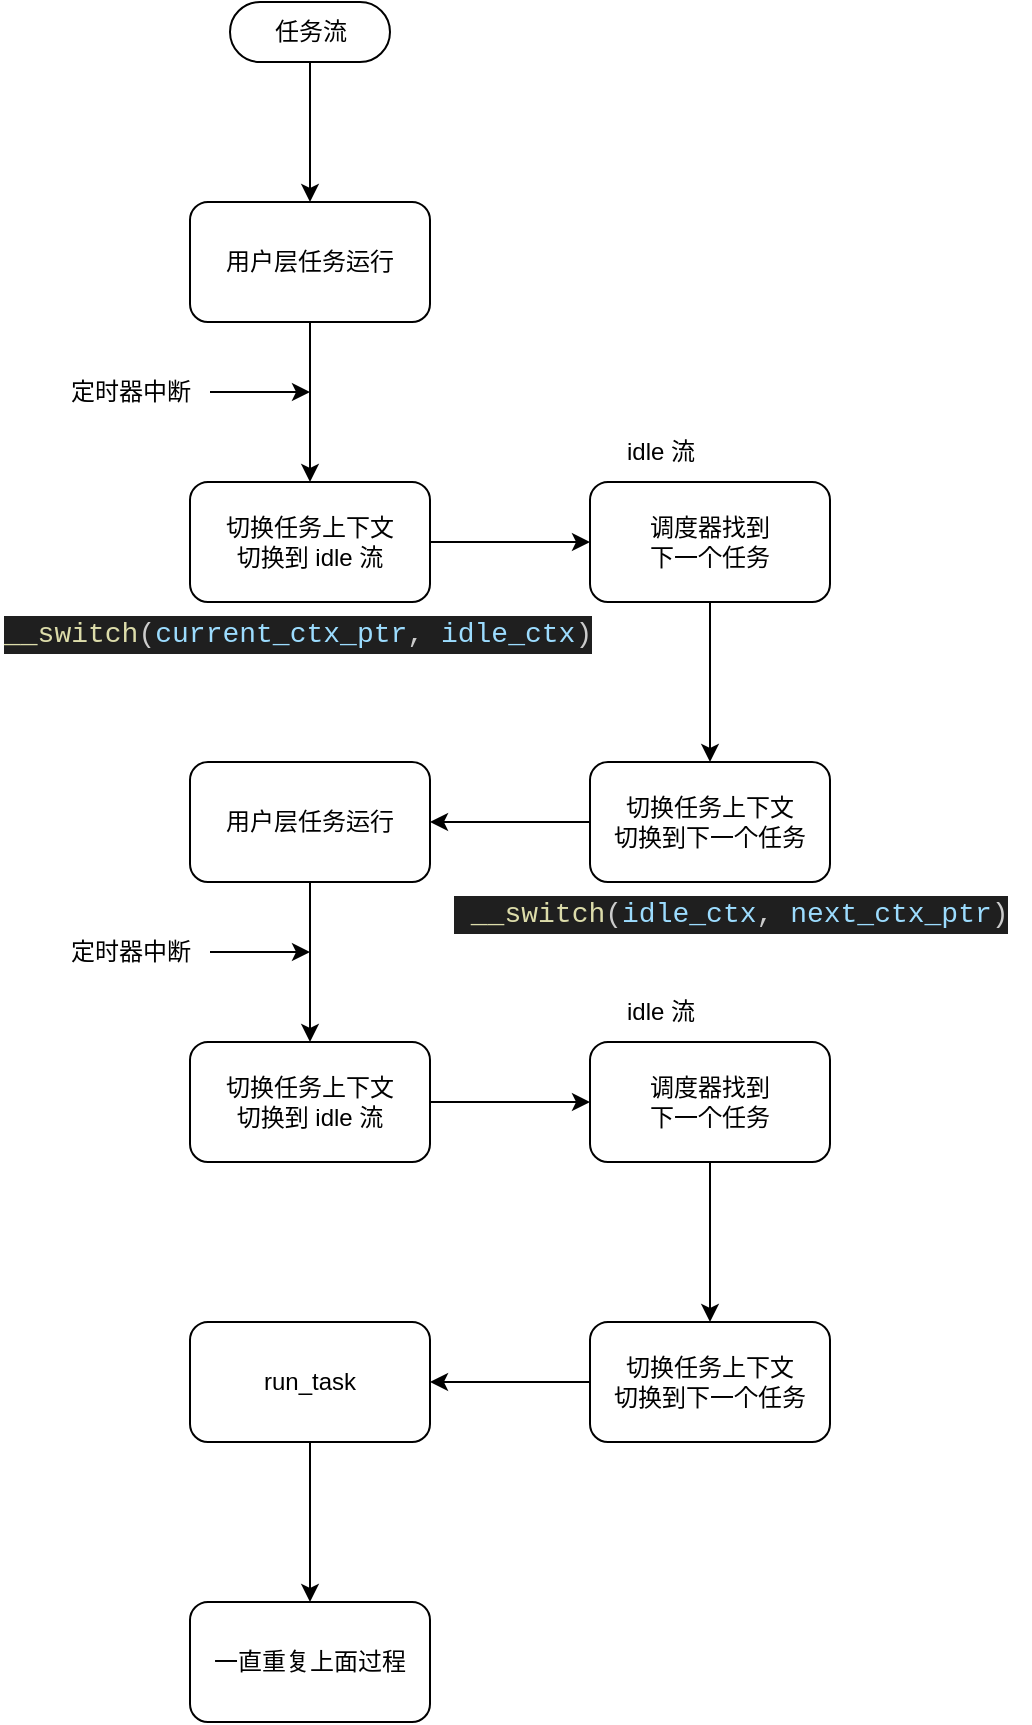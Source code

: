 <mxfile>
    <diagram id="etOpSMWFl5M_kmi4hWZi" name="Page-1">
        <mxGraphModel dx="1770" dy="739" grid="1" gridSize="10" guides="1" tooltips="1" connect="1" arrows="1" fold="1" page="1" pageScale="1" pageWidth="850" pageHeight="1100" math="0" shadow="0">
            <root>
                <mxCell id="0"/>
                <mxCell id="1" parent="0"/>
                <mxCell id="29" value="" style="edgeStyle=none;html=1;" parent="1" source="27" target="28" edge="1">
                    <mxGeometry relative="1" as="geometry"/>
                </mxCell>
                <mxCell id="27" value="任务流" style="html=1;dashed=0;whitespace=wrap;shape=mxgraph.dfd.start" parent="1" vertex="1">
                    <mxGeometry x="240" y="80" width="80" height="30" as="geometry"/>
                </mxCell>
                <mxCell id="33" value="" style="edgeStyle=none;html=1;" parent="1" source="28" target="32" edge="1">
                    <mxGeometry relative="1" as="geometry"/>
                </mxCell>
                <mxCell id="28" value="用户层任务运行" style="rounded=1;whiteSpace=wrap;html=1;dashed=0;" parent="1" vertex="1">
                    <mxGeometry x="220" y="180" width="120" height="60" as="geometry"/>
                </mxCell>
                <mxCell id="31" style="edgeStyle=none;html=1;" parent="1" source="30" edge="1">
                    <mxGeometry relative="1" as="geometry">
                        <mxPoint x="280" y="275" as="targetPoint"/>
                    </mxGeometry>
                </mxCell>
                <mxCell id="30" value="定时器中断" style="text;html=1;align=center;verticalAlign=middle;resizable=0;points=[];autosize=1;strokeColor=none;fillColor=none;" parent="1" vertex="1">
                    <mxGeometry x="150" y="260" width="80" height="30" as="geometry"/>
                </mxCell>
                <mxCell id="35" value="" style="edgeStyle=none;html=1;" parent="1" source="32" target="34" edge="1">
                    <mxGeometry relative="1" as="geometry"/>
                </mxCell>
                <mxCell id="32" value="切换任务上下文&lt;br&gt;切换到 idle 流" style="rounded=1;whiteSpace=wrap;html=1;dashed=0;" parent="1" vertex="1">
                    <mxGeometry x="220" y="320" width="120" height="60" as="geometry"/>
                </mxCell>
                <mxCell id="38" value="" style="edgeStyle=none;html=1;" parent="1" source="34" target="37" edge="1">
                    <mxGeometry relative="1" as="geometry"/>
                </mxCell>
                <mxCell id="34" value="调度器找到&lt;br&gt;下一个任务" style="rounded=1;whiteSpace=wrap;html=1;dashed=0;" parent="1" vertex="1">
                    <mxGeometry x="420" y="320" width="120" height="60" as="geometry"/>
                </mxCell>
                <mxCell id="36" value="idle 流" style="text;html=1;align=center;verticalAlign=middle;resizable=0;points=[];autosize=1;strokeColor=none;fillColor=none;" parent="1" vertex="1">
                    <mxGeometry x="425" y="290" width="60" height="30" as="geometry"/>
                </mxCell>
                <mxCell id="42" value="" style="edgeStyle=none;html=1;" parent="1" source="37" target="41" edge="1">
                    <mxGeometry relative="1" as="geometry"/>
                </mxCell>
                <mxCell id="37" value="切换任务上下文&lt;br&gt;切换到下一个任务" style="rounded=1;whiteSpace=wrap;html=1;dashed=0;" parent="1" vertex="1">
                    <mxGeometry x="420" y="460" width="120" height="60" as="geometry"/>
                </mxCell>
                <mxCell id="39" value="&lt;div style=&quot;color: rgb(204, 204, 204); background-color: rgb(31, 31, 31); font-family: Consolas, &amp;quot;Courier New&amp;quot;, monospace; font-weight: normal; font-size: 14px; line-height: 19px;&quot;&gt;&lt;div&gt;&lt;span style=&quot;color: #cccccc;&quot;&gt;&amp;nbsp;&lt;/span&gt;&lt;span style=&quot;color: #dcdcaa;&quot;&gt;__switch&lt;/span&gt;&lt;span style=&quot;color: #cccccc;&quot;&gt;(&lt;/span&gt;&lt;span style=&quot;color: #9cdcfe;&quot;&gt;idle_ctx&lt;/span&gt;&lt;span style=&quot;color: #cccccc;&quot;&gt;, &lt;/span&gt;&lt;span style=&quot;color: #9cdcfe;&quot;&gt;next_ctx_ptr&lt;/span&gt;&lt;span style=&quot;color: #cccccc;&quot;&gt;)&lt;/span&gt;&lt;/div&gt;&lt;/div&gt;" style="text;whiteSpace=wrap;html=1;" parent="1" vertex="1">
                    <mxGeometry x="350" y="520" width="290" height="40" as="geometry"/>
                </mxCell>
                <mxCell id="40" value="&lt;div style=&quot;color: rgb(204, 204, 204); background-color: rgb(31, 31, 31); font-family: Consolas, &amp;quot;Courier New&amp;quot;, monospace; font-weight: normal; font-size: 14px; line-height: 19px;&quot;&gt;&lt;div&gt;&lt;span style=&quot;color: #dcdcaa;&quot;&gt;__switch&lt;/span&gt;&lt;span style=&quot;color: #cccccc;&quot;&gt;(&lt;/span&gt;&lt;span style=&quot;color: #9cdcfe;&quot;&gt;current_ctx_ptr&lt;/span&gt;&lt;span style=&quot;color: #cccccc;&quot;&gt;, &lt;/span&gt;&lt;span style=&quot;color: #9cdcfe;&quot;&gt;idle_ctx&lt;/span&gt;&lt;span style=&quot;color: #cccccc;&quot;&gt;)&lt;/span&gt;&lt;/div&gt;&lt;/div&gt;" style="text;whiteSpace=wrap;html=1;" parent="1" vertex="1">
                    <mxGeometry x="125" y="380" width="300" height="40" as="geometry"/>
                </mxCell>
                <mxCell id="41" value="用户层任务运行" style="rounded=1;whiteSpace=wrap;html=1;dashed=0;" parent="1" vertex="1">
                    <mxGeometry x="220" y="460" width="120" height="60" as="geometry"/>
                </mxCell>
                <mxCell id="43" style="edgeStyle=none;html=1;" parent="1" source="44" edge="1">
                    <mxGeometry relative="1" as="geometry">
                        <mxPoint x="280" y="555" as="targetPoint"/>
                    </mxGeometry>
                </mxCell>
                <mxCell id="44" value="定时器中断" style="text;html=1;align=center;verticalAlign=middle;resizable=0;points=[];autosize=1;strokeColor=none;fillColor=none;" parent="1" vertex="1">
                    <mxGeometry x="150" y="540" width="80" height="30" as="geometry"/>
                </mxCell>
                <mxCell id="45" value="" style="edgeStyle=none;html=1;" parent="1" source="46" target="48" edge="1">
                    <mxGeometry relative="1" as="geometry"/>
                </mxCell>
                <mxCell id="46" value="切换任务上下文&lt;br&gt;切换到 idle 流" style="rounded=1;whiteSpace=wrap;html=1;dashed=0;" parent="1" vertex="1">
                    <mxGeometry x="220" y="600" width="120" height="60" as="geometry"/>
                </mxCell>
                <mxCell id="47" value="" style="edgeStyle=none;html=1;" parent="1" source="48" target="51" edge="1">
                    <mxGeometry relative="1" as="geometry"/>
                </mxCell>
                <mxCell id="48" value="调度器找到&lt;br&gt;下一个任务" style="rounded=1;whiteSpace=wrap;html=1;dashed=0;" parent="1" vertex="1">
                    <mxGeometry x="420" y="600" width="120" height="60" as="geometry"/>
                </mxCell>
                <mxCell id="49" value="idle 流" style="text;html=1;align=center;verticalAlign=middle;resizable=0;points=[];autosize=1;strokeColor=none;fillColor=none;" parent="1" vertex="1">
                    <mxGeometry x="425" y="570" width="60" height="30" as="geometry"/>
                </mxCell>
                <mxCell id="50" value="" style="edgeStyle=none;html=1;" parent="1" source="51" target="52" edge="1">
                    <mxGeometry relative="1" as="geometry"/>
                </mxCell>
                <mxCell id="51" value="切换任务上下文&lt;br&gt;切换到下一个任务" style="rounded=1;whiteSpace=wrap;html=1;dashed=0;" parent="1" vertex="1">
                    <mxGeometry x="420" y="740" width="120" height="60" as="geometry"/>
                </mxCell>
                <mxCell id="56" value="" style="edgeStyle=none;html=1;" parent="1" source="52" target="55" edge="1">
                    <mxGeometry relative="1" as="geometry"/>
                </mxCell>
                <mxCell id="52" value="run_task" style="rounded=1;whiteSpace=wrap;html=1;dashed=0;" parent="1" vertex="1">
                    <mxGeometry x="220" y="740" width="120" height="60" as="geometry"/>
                </mxCell>
                <mxCell id="54" value="" style="edgeStyle=none;html=1;" parent="1" edge="1">
                    <mxGeometry relative="1" as="geometry">
                        <mxPoint x="280" y="520" as="sourcePoint"/>
                        <mxPoint x="280" y="600" as="targetPoint"/>
                    </mxGeometry>
                </mxCell>
                <mxCell id="55" value="一直重复上面过程" style="rounded=1;whiteSpace=wrap;html=1;dashed=0;" parent="1" vertex="1">
                    <mxGeometry x="220" y="880" width="120" height="60" as="geometry"/>
                </mxCell>
            </root>
        </mxGraphModel>
    </diagram>
    <diagram id="yhtAG_KMgS4wdQqBAH3Q" name="Page-2">
        <mxGraphModel dx="3218" dy="1344" grid="1" gridSize="10" guides="1" tooltips="1" connect="1" arrows="1" fold="1" page="1" pageScale="1" pageWidth="850" pageHeight="1100" math="0" shadow="0">
            <root>
                <mxCell id="0"/>
                <mxCell id="1" parent="0"/>
                <mxCell id="GeXPAo1F7fogCuQsrNfx-4" value="" style="edgeStyle=none;html=1;" edge="1" parent="1" source="GeXPAo1F7fogCuQsrNfx-1" target="GeXPAo1F7fogCuQsrNfx-3">
                    <mxGeometry relative="1" as="geometry"/>
                </mxCell>
                <mxCell id="GeXPAo1F7fogCuQsrNfx-1" value="任务1" style="rounded=1;whiteSpace=wrap;html=1;" vertex="1" parent="1">
                    <mxGeometry x="200" y="120" width="120" height="60" as="geometry"/>
                </mxCell>
                <mxCell id="GeXPAo1F7fogCuQsrNfx-2" value="任务1控制流" style="text;html=1;align=center;verticalAlign=middle;resizable=0;points=[];autosize=1;strokeColor=none;fillColor=none;" vertex="1" parent="1">
                    <mxGeometry x="215" y="90" width="90" height="30" as="geometry"/>
                </mxCell>
                <mxCell id="GeXPAo1F7fogCuQsrNfx-7" value="" style="edgeStyle=none;html=1;" edge="1" parent="1" source="GeXPAo1F7fogCuQsrNfx-3" target="GeXPAo1F7fogCuQsrNfx-6">
                    <mxGeometry relative="1" as="geometry"/>
                </mxCell>
                <mxCell id="GeXPAo1F7fogCuQsrNfx-3" value="保存上下文" style="rounded=1;whiteSpace=wrap;html=1;" vertex="1" parent="1">
                    <mxGeometry x="200" y="260" width="120" height="60" as="geometry"/>
                </mxCell>
                <mxCell id="GeXPAo1F7fogCuQsrNfx-5" value="定时器中段触发&lt;br&gt;进入内核" style="text;html=1;align=center;verticalAlign=middle;resizable=0;points=[];autosize=1;strokeColor=none;fillColor=none;" vertex="1" parent="1">
                    <mxGeometry x="155" y="205" width="110" height="40" as="geometry"/>
                </mxCell>
                <mxCell id="GeXPAo1F7fogCuQsrNfx-9" value="" style="edgeStyle=none;html=1;" edge="1" parent="1" source="GeXPAo1F7fogCuQsrNfx-6" target="GeXPAo1F7fogCuQsrNfx-8">
                    <mxGeometry relative="1" as="geometry"/>
                </mxCell>
                <mxCell id="GeXPAo1F7fogCuQsrNfx-6" value="在 trap handler 中&lt;br&gt;由于是定时器中断&lt;br&gt;执行 back_to_idle()" style="rounded=1;whiteSpace=wrap;html=1;" vertex="1" parent="1">
                    <mxGeometry x="200" y="400" width="120" height="60" as="geometry"/>
                </mxCell>
                <mxCell id="GeXPAo1F7fogCuQsrNfx-8" value="&lt;div style=&quot;color: rgb(204, 204, 204); background-color: rgb(31, 31, 31); font-family: Consolas, &amp;quot;Courier New&amp;quot;, monospace; font-size: 14px; line-height: 19px;&quot;&gt;&lt;div&gt;&amp;nbsp; &amp;nbsp; &lt;span style=&quot;color: #569cd6;&quot;&gt;pub&lt;/span&gt; &lt;span style=&quot;color: #569cd6;&quot;&gt;fn&lt;/span&gt; &lt;span style=&quot;color: #dcdcaa;&quot;&gt;back_to_idle&lt;/span&gt;(&lt;span style=&quot;color: #d4d4d4;&quot;&gt;&amp;amp;&lt;/span&gt;&lt;span style=&quot;color: #569cd6;&quot;&gt;self&lt;/span&gt;) {&lt;/div&gt;&lt;div&gt;&amp;nbsp; &amp;nbsp; &amp;nbsp; &amp;nbsp; &lt;span style=&quot;color: #569cd6;&quot;&gt;let&lt;/span&gt; &lt;span style=&quot;color: #569cd6;&quot;&gt;mut&lt;/span&gt; &lt;span style=&quot;color: #9cdcfe;&quot;&gt;inner&lt;/span&gt; &lt;span style=&quot;color: #d4d4d4;&quot;&gt;=&lt;/span&gt; &lt;span style=&quot;color: #569cd6;&quot;&gt;self&lt;/span&gt;&lt;span style=&quot;color: #d4d4d4;&quot;&gt;.&lt;/span&gt;&lt;span style=&quot;color: #dcdcaa;&quot;&gt;inner_access&lt;/span&gt;();&lt;/div&gt;&lt;div&gt;&amp;nbsp; &amp;nbsp; &amp;nbsp; &amp;nbsp; &lt;span style=&quot;color: #569cd6;&quot;&gt;let&lt;/span&gt; &lt;span style=&quot;color: #9cdcfe;&quot;&gt;idle_ctx&lt;/span&gt; &lt;span style=&quot;color: #d4d4d4;&quot;&gt;=&lt;/span&gt; &lt;span style=&quot;color: #9cdcfe;&quot;&gt;inner&lt;/span&gt;&lt;span style=&quot;color: #d4d4d4;&quot;&gt;.&lt;/span&gt;&lt;span style=&quot;color: #dcdcaa;&quot;&gt;idle_ctx&lt;/span&gt;();&lt;/div&gt;&lt;div&gt;&amp;nbsp; &amp;nbsp; &amp;nbsp; &amp;nbsp; &lt;span style=&quot;color: #569cd6;&quot;&gt;let&lt;/span&gt; &lt;span style=&quot;color: #9cdcfe;&quot;&gt;current&lt;/span&gt; &lt;span style=&quot;color: #d4d4d4;&quot;&gt;=&lt;/span&gt; &lt;span style=&quot;color: #9cdcfe;&quot;&gt;inner&lt;/span&gt;&lt;span style=&quot;color: #d4d4d4;&quot;&gt;.&lt;/span&gt;&lt;span style=&quot;color: #dcdcaa;&quot;&gt;current_task&lt;/span&gt;(&lt;span style=&quot;color: #569cd6;&quot;&gt;false&lt;/span&gt;)&lt;span style=&quot;color: #d4d4d4;&quot;&gt;.&lt;/span&gt;&lt;span style=&quot;color: #dcdcaa;&quot;&gt;unwrap&lt;/span&gt;();&lt;/div&gt;&lt;div&gt;&amp;nbsp; &amp;nbsp; &amp;nbsp; &amp;nbsp; &lt;span style=&quot;color: #569cd6;&quot;&gt;let&lt;/span&gt; &lt;span style=&quot;color: #9cdcfe;&quot;&gt;current_ctx_ptr&lt;/span&gt; &lt;span style=&quot;color: #d4d4d4;&quot;&gt;=&lt;/span&gt; &lt;span style=&quot;color: #9cdcfe;&quot;&gt;current&lt;/span&gt;&lt;span style=&quot;color: #d4d4d4;&quot;&gt;.&lt;/span&gt;&lt;span style=&quot;color: #dcdcaa;&quot;&gt;lock&lt;/span&gt;()&lt;span style=&quot;color: #d4d4d4;&quot;&gt;.&lt;/span&gt;&lt;span style=&quot;color: #dcdcaa;&quot;&gt;ctx_ptr&lt;/span&gt;();&lt;/div&gt;&lt;div&gt;&amp;nbsp; &amp;nbsp; &amp;nbsp; &amp;nbsp; &lt;span style=&quot;color: #dcdcaa;&quot;&gt;drop&lt;/span&gt;(&lt;span style=&quot;color: #9cdcfe;&quot;&gt;current&lt;/span&gt;);&lt;/div&gt;&lt;div&gt;&amp;nbsp; &amp;nbsp; &amp;nbsp; &amp;nbsp; &lt;span style=&quot;color: #dcdcaa;&quot;&gt;drop&lt;/span&gt;(&lt;span style=&quot;color: #9cdcfe;&quot;&gt;inner&lt;/span&gt;);&lt;/div&gt;&lt;div&gt;&amp;nbsp; &amp;nbsp; &amp;nbsp; &amp;nbsp; &lt;span style=&quot;color: #569cd6;&quot;&gt;unsafe&lt;/span&gt; { &lt;span style=&quot;color: #dcdcaa;&quot;&gt;__switch&lt;/span&gt;(&lt;span style=&quot;color: #9cdcfe;&quot;&gt;current_ctx_ptr&lt;/span&gt;, &lt;span style=&quot;color: #9cdcfe;&quot;&gt;idle_ctx&lt;/span&gt;); }&lt;/div&gt;&lt;div&gt;&amp;nbsp; &amp;nbsp; }&lt;/div&gt;&lt;/div&gt;" style="rounded=1;whiteSpace=wrap;html=1;align=left;" vertex="1" parent="1">
                    <mxGeometry x="25" y="540" width="470" height="200" as="geometry"/>
                </mxCell>
                <mxCell id="GeXPAo1F7fogCuQsrNfx-10" style="edgeStyle=none;html=1;exitX=0.904;exitY=0.8;exitDx=0;exitDy=0;exitPerimeter=0;entryX=0;entryY=0.5;entryDx=0;entryDy=0;" edge="1" parent="1" source="GeXPAo1F7fogCuQsrNfx-8" target="GeXPAo1F7fogCuQsrNfx-17">
                    <mxGeometry relative="1" as="geometry">
                        <mxPoint x="680" y="700" as="targetPoint"/>
                    </mxGeometry>
                </mxCell>
                <mxCell id="GeXPAo1F7fogCuQsrNfx-11" value="执行 switch 时切换，&lt;br&gt;所以这个 back_to_idle&lt;br&gt;&amp;nbsp;函数没有执行完，&lt;br&gt;在返回前暂停了" style="text;html=1;align=center;verticalAlign=middle;resizable=0;points=[];autosize=1;strokeColor=none;fillColor=none;" vertex="1" parent="1">
                    <mxGeometry x="495" y="620" width="140" height="70" as="geometry"/>
                </mxCell>
                <mxCell id="GeXPAo1F7fogCuQsrNfx-14" value="" style="edgeStyle=none;html=1;" edge="1" parent="1" source="GeXPAo1F7fogCuQsrNfx-12" target="GeXPAo1F7fogCuQsrNfx-13">
                    <mxGeometry relative="1" as="geometry"/>
                </mxCell>
                <mxCell id="GeXPAo1F7fogCuQsrNfx-12" value="IDLE 控制流" style="rounded=1;whiteSpace=wrap;html=1;" vertex="1" parent="1">
                    <mxGeometry x="730" y="120" width="120" height="60" as="geometry"/>
                </mxCell>
                <mxCell id="GeXPAo1F7fogCuQsrNfx-16" value="" style="edgeStyle=none;html=1;" edge="1" parent="1" source="GeXPAo1F7fogCuQsrNfx-13" target="GeXPAo1F7fogCuQsrNfx-15">
                    <mxGeometry relative="1" as="geometry"/>
                </mxCell>
                <mxCell id="GeXPAo1F7fogCuQsrNfx-13" value="执行 run_task 函数，这是一个不会退出的 loop 函数" style="rounded=1;whiteSpace=wrap;html=1;" vertex="1" parent="1">
                    <mxGeometry x="730" y="220" width="120" height="60" as="geometry"/>
                </mxCell>
                <mxCell id="GeXPAo1F7fogCuQsrNfx-19" value="" style="edgeStyle=none;html=1;" edge="1" parent="1" source="GeXPAo1F7fogCuQsrNfx-15" target="GeXPAo1F7fogCuQsrNfx-18">
                    <mxGeometry relative="1" as="geometry"/>
                </mxCell>
                <mxCell id="GeXPAo1F7fogCuQsrNfx-15" value="执行 run_task 函数，这是一个不会退出的 loop 函数" style="rounded=1;whiteSpace=wrap;html=1;" vertex="1" parent="1">
                    <mxGeometry x="730" y="330" width="120" height="60" as="geometry"/>
                </mxCell>
                <mxCell id="GeXPAo1F7fogCuQsrNfx-24" value="" style="edgeStyle=none;html=1;" edge="1" parent="1" source="GeXPAo1F7fogCuQsrNfx-17" target="GeXPAo1F7fogCuQsrNfx-23">
                    <mxGeometry relative="1" as="geometry"/>
                </mxCell>
                <mxCell id="GeXPAo1F7fogCuQsrNfx-17" value="切换回 idle，接着运行 run_task 函数" style="rounded=1;whiteSpace=wrap;html=1;" vertex="1" parent="1">
                    <mxGeometry x="730" y="670" width="120" height="60" as="geometry"/>
                </mxCell>
                <mxCell id="GeXPAo1F7fogCuQsrNfx-20" style="edgeStyle=none;html=1;dashed=1;dashPattern=8 8;" edge="1" parent="1" source="GeXPAo1F7fogCuQsrNfx-18" target="GeXPAo1F7fogCuQsrNfx-17">
                    <mxGeometry relative="1" as="geometry"/>
                </mxCell>
                <mxCell id="GeXPAo1F7fogCuQsrNfx-18" value="在其中执行&lt;br&gt;&lt;div style=&quot;color: rgb(204, 204, 204); background-color: rgb(31, 31, 31); font-family: Consolas, &amp;quot;Courier New&amp;quot;, monospace; font-size: 14px; line-height: 19px;&quot;&gt;&lt;span style=&quot;color: #dcdcaa;&quot;&gt;__switch&lt;/span&gt;(&lt;span style=&quot;color: #9cdcfe;&quot;&gt;idle_ctx&lt;/span&gt;, &lt;span style=&quot;color: #9cdcfe;&quot;&gt;next_ctx_ptr&lt;/span&gt;)&lt;br&gt;切换出去了，此时 idle_ctx 停留在这句话后面&lt;/div&gt;" style="rounded=1;whiteSpace=wrap;html=1;" vertex="1" parent="1">
                    <mxGeometry x="625" y="450" width="330" height="100" as="geometry"/>
                </mxCell>
                <mxCell id="GeXPAo1F7fogCuQsrNfx-22" value="等待控制流切换回 idle&lt;br&gt;可以在 run_task 中接着执行" style="text;html=1;align=center;verticalAlign=middle;resizable=0;points=[];autosize=1;strokeColor=none;fillColor=none;" vertex="1" parent="1">
                    <mxGeometry x="620" y="580" width="170" height="40" as="geometry"/>
                </mxCell>
                <mxCell id="GeXPAo1F7fogCuQsrNfx-26" value="" style="edgeStyle=none;html=1;" edge="1" parent="1" source="GeXPAo1F7fogCuQsrNfx-23" target="GeXPAo1F7fogCuQsrNfx-25">
                    <mxGeometry relative="1" as="geometry"/>
                </mxCell>
                <mxCell id="GeXPAo1F7fogCuQsrNfx-23" value="loop 回到循环语句开始，继续寻找下一个要切换的任务" style="rounded=1;whiteSpace=wrap;html=1;" vertex="1" parent="1">
                    <mxGeometry x="730" y="810" width="120" height="60" as="geometry"/>
                </mxCell>
                <mxCell id="GeXPAo1F7fogCuQsrNfx-29" style="edgeStyle=none;html=1;exitX=0;exitY=0.5;exitDx=0;exitDy=0;entryX=0.938;entryY=0.187;entryDx=0;entryDy=0;entryPerimeter=0;" edge="1" parent="1" source="GeXPAo1F7fogCuQsrNfx-25" target="GeXPAo1F7fogCuQsrNfx-27">
                    <mxGeometry relative="1" as="geometry"/>
                </mxCell>
                <mxCell id="GeXPAo1F7fogCuQsrNfx-31" value="" style="edgeStyle=none;html=1;" edge="1" parent="1" source="GeXPAo1F7fogCuQsrNfx-25" target="GeXPAo1F7fogCuQsrNfx-30">
                    <mxGeometry relative="1" as="geometry"/>
                </mxCell>
                <mxCell id="GeXPAo1F7fogCuQsrNfx-25" value="loop 回到循环语句开始，继续寻找下一个要切换的任务" style="rounded=1;whiteSpace=wrap;html=1;" vertex="1" parent="1">
                    <mxGeometry x="730" y="950" width="120" height="60" as="geometry"/>
                </mxCell>
                <mxCell id="GeXPAo1F7fogCuQsrNfx-27" value="&lt;div style=&quot;color: rgb(204, 204, 204); background-color: rgb(31, 31, 31); font-family: Consolas, &amp;quot;Courier New&amp;quot;, monospace; font-weight: normal; font-size: 14px; line-height: 19px;&quot;&gt;&lt;div&gt;&lt;span style=&quot;color: #cccccc;&quot;&gt;&amp;nbsp; &amp;nbsp; &amp;nbsp; &amp;nbsp; &amp;nbsp; &amp;nbsp; &lt;/span&gt;&lt;span style=&quot;color: #c586c0;&quot;&gt;match&lt;/span&gt;&lt;span style=&quot;color: #cccccc;&quot;&gt; &lt;/span&gt;&lt;span style=&quot;color: #9cdcfe;&quot;&gt;next_status&lt;/span&gt;&lt;span style=&quot;color: #cccccc;&quot;&gt; {&lt;/span&gt;&lt;/div&gt;&lt;div&gt;&lt;span style=&quot;color: #cccccc;&quot;&gt;&amp;nbsp; &amp;nbsp; &amp;nbsp; &amp;nbsp; &amp;nbsp; &amp;nbsp; &amp;nbsp; &amp;nbsp; READY &lt;/span&gt;&lt;span style=&quot;color: #d4d4d4;&quot;&gt;=&amp;gt;&lt;/span&gt;&lt;span style=&quot;color: #cccccc;&quot;&gt; &lt;/span&gt;&lt;span style=&quot;color: #569cd6;&quot;&gt;unsafe&lt;/span&gt;&lt;span style=&quot;color: #cccccc;&quot;&gt; {&lt;/span&gt;&lt;/div&gt;&lt;div&gt;&lt;span style=&quot;color: #cccccc;&quot;&gt;&amp;nbsp; &amp;nbsp; &amp;nbsp; &amp;nbsp; &amp;nbsp; &amp;nbsp; &amp;nbsp; &amp;nbsp; &amp;nbsp; &amp;nbsp; &lt;/span&gt;&lt;span style=&quot;color: #569cd6;&quot;&gt;let&lt;/span&gt;&lt;span style=&quot;color: #cccccc;&quot;&gt; &lt;/span&gt;&lt;span style=&quot;color: #9cdcfe;&quot;&gt;tick&lt;/span&gt;&lt;span style=&quot;color: #cccccc;&quot;&gt; &lt;/span&gt;&lt;span style=&quot;color: #d4d4d4;&quot;&gt;=&lt;/span&gt;&lt;span style=&quot;color: #cccccc;&quot;&gt; &lt;/span&gt;&lt;span style=&quot;color: #9cdcfe;&quot;&gt;next&lt;/span&gt;&lt;span style=&quot;color: #d4d4d4;&quot;&gt;.&lt;/span&gt;&lt;span style=&quot;color: #dcdcaa;&quot;&gt;lock&lt;/span&gt;&lt;span style=&quot;color: #cccccc;&quot;&gt;()&lt;/span&gt;&lt;span style=&quot;color: #d4d4d4;&quot;&gt;.&lt;/span&gt;&lt;span style=&quot;color: #cccccc;&quot;&gt;tick;&lt;/span&gt;&lt;/div&gt;&lt;div&gt;&lt;span style=&quot;color: #cccccc;&quot;&gt;&amp;nbsp; &amp;nbsp; &amp;nbsp; &amp;nbsp; &amp;nbsp; &amp;nbsp; &amp;nbsp; &amp;nbsp; &amp;nbsp; &amp;nbsp; &lt;/span&gt;&lt;span style=&quot;color: #9cdcfe;&quot;&gt;next&lt;/span&gt;&lt;span style=&quot;color: #d4d4d4;&quot;&gt;.&lt;/span&gt;&lt;span style=&quot;color: #dcdcaa;&quot;&gt;lock&lt;/span&gt;&lt;span style=&quot;color: #cccccc;&quot;&gt;()&lt;/span&gt;&lt;span style=&quot;color: #d4d4d4;&quot;&gt;.&lt;/span&gt;&lt;span style=&quot;color: #dcdcaa;&quot;&gt;set_status&lt;/span&gt;&lt;span style=&quot;color: #cccccc;&quot;&gt;(RUNNING(&lt;/span&gt;&lt;span style=&quot;color: #9cdcfe;&quot;&gt;tick&lt;/span&gt;&lt;span style=&quot;color: #cccccc;&quot;&gt;));&lt;/span&gt;&lt;/div&gt;&lt;div&gt;&lt;span style=&quot;color: #cccccc;&quot;&gt;&amp;nbsp; &amp;nbsp; &amp;nbsp; &amp;nbsp; &amp;nbsp; &amp;nbsp; &amp;nbsp; &amp;nbsp; &amp;nbsp; &amp;nbsp; &lt;/span&gt;&lt;span style=&quot;color: #9cdcfe;&quot;&gt;next&lt;/span&gt;&lt;span style=&quot;color: #d4d4d4;&quot;&gt;.&lt;/span&gt;&lt;span style=&quot;color: #dcdcaa;&quot;&gt;lock&lt;/span&gt;&lt;span style=&quot;color: #cccccc;&quot;&gt;()&lt;/span&gt;&lt;span style=&quot;color: #d4d4d4;&quot;&gt;.&lt;/span&gt;&lt;span style=&quot;color: #dcdcaa;&quot;&gt;activate&lt;/span&gt;&lt;span style=&quot;color: #cccccc;&quot;&gt;();&lt;/span&gt;&lt;/div&gt;&lt;div&gt;&lt;span style=&quot;color: #cccccc;&quot;&gt;&amp;nbsp; &amp;nbsp; &amp;nbsp; &amp;nbsp; &amp;nbsp; &amp;nbsp; &amp;nbsp; &amp;nbsp; &amp;nbsp; &amp;nbsp; &lt;/span&gt;&lt;span style=&quot;color: #dcdcaa;&quot;&gt;drop&lt;/span&gt;&lt;span style=&quot;color: #cccccc;&quot;&gt;(&lt;/span&gt;&lt;span style=&quot;color: #9cdcfe;&quot;&gt;next&lt;/span&gt;&lt;span style=&quot;color: #cccccc;&quot;&gt;);&lt;/span&gt;&lt;/div&gt;&lt;div&gt;&lt;span style=&quot;color: #cccccc;&quot;&gt;&amp;nbsp; &amp;nbsp; &amp;nbsp; &amp;nbsp; &amp;nbsp; &amp;nbsp; &amp;nbsp; &amp;nbsp; &amp;nbsp; &amp;nbsp; &lt;/span&gt;&lt;span style=&quot;color: #dcdcaa;&quot;&gt;drop&lt;/span&gt;&lt;span style=&quot;color: #cccccc;&quot;&gt;(&lt;/span&gt;&lt;span style=&quot;color: #9cdcfe;&quot;&gt;inner&lt;/span&gt;&lt;span style=&quot;color: #cccccc;&quot;&gt;);&lt;/span&gt;&lt;/div&gt;&lt;br&gt;&lt;div&gt;&lt;span style=&quot;color: #cccccc;&quot;&gt;&amp;nbsp; &amp;nbsp; &amp;nbsp; &amp;nbsp; &amp;nbsp; &amp;nbsp; &amp;nbsp; &amp;nbsp; &amp;nbsp; &amp;nbsp; &lt;/span&gt;&lt;span style=&quot;color: #569cd6;&quot;&gt;unsafe&lt;/span&gt;&lt;span style=&quot;color: #cccccc;&quot;&gt; { &lt;/span&gt;&lt;span style=&quot;color: #dcdcaa;&quot;&gt;__switch&lt;/span&gt;&lt;span style=&quot;color: #cccccc;&quot;&gt;(&lt;/span&gt;&lt;span style=&quot;color: #9cdcfe;&quot;&gt;idle_ctx&lt;/span&gt;&lt;span style=&quot;color: #cccccc;&quot;&gt;, &lt;/span&gt;&lt;span style=&quot;color: #9cdcfe;&quot;&gt;next_ctx_ptr&lt;/span&gt;&lt;span style=&quot;color: #cccccc;&quot;&gt;); }&lt;/span&gt;&lt;/div&gt;&lt;div&gt;&lt;span style=&quot;color: #cccccc;&quot;&gt;&amp;nbsp; &amp;nbsp; &amp;nbsp; &amp;nbsp; &amp;nbsp; &amp;nbsp; &amp;nbsp; &amp;nbsp; },&lt;/span&gt;&lt;/div&gt;&lt;div&gt;&lt;span style=&quot;color: #cccccc;&quot;&gt;&amp;nbsp; &amp;nbsp; &amp;nbsp; &amp;nbsp; &amp;nbsp; &amp;nbsp; &amp;nbsp; &amp;nbsp; RUNNING(&lt;/span&gt;&lt;span style=&quot;color: #9cdcfe;&quot;&gt;_&lt;/span&gt;&lt;span style=&quot;color: #cccccc;&quot;&gt;) &lt;/span&gt;&lt;span style=&quot;color: #d4d4d4;&quot;&gt;=&amp;gt;&lt;/span&gt;&lt;span style=&quot;color: #cccccc;&quot;&gt; &lt;/span&gt;&lt;span style=&quot;color: #569cd6;&quot;&gt;unsafe&lt;/span&gt;&lt;span style=&quot;color: #cccccc;&quot;&gt; {&lt;/span&gt;&lt;/div&gt;&lt;div&gt;&lt;span style=&quot;color: #cccccc;&quot;&gt;&amp;nbsp; &amp;nbsp; &amp;nbsp; &amp;nbsp; &amp;nbsp; &amp;nbsp; &amp;nbsp; &amp;nbsp; &amp;nbsp; &amp;nbsp; &lt;/span&gt;&lt;span style=&quot;color: #9cdcfe;&quot;&gt;next&lt;/span&gt;&lt;span style=&quot;color: #d4d4d4;&quot;&gt;.&lt;/span&gt;&lt;span style=&quot;color: #dcdcaa;&quot;&gt;lock&lt;/span&gt;&lt;span style=&quot;color: #cccccc;&quot;&gt;()&lt;/span&gt;&lt;span style=&quot;color: #d4d4d4;&quot;&gt;.&lt;/span&gt;&lt;span style=&quot;color: #dcdcaa;&quot;&gt;set_status&lt;/span&gt;&lt;span style=&quot;color: #cccccc;&quot;&gt;(SLEEP(&lt;/span&gt;&lt;span style=&quot;color: #dcdcaa;&quot;&gt;nanoseconds&lt;/span&gt;&lt;span style=&quot;color: #cccccc;&quot;&gt;(), &lt;/span&gt;&lt;span style=&quot;color: #b5cea8;&quot;&gt;0&lt;/span&gt;&lt;span style=&quot;color: #cccccc;&quot;&gt;));&lt;/span&gt;&lt;/div&gt;&lt;div&gt;&lt;span style=&quot;color: #cccccc;&quot;&gt;&amp;nbsp; &amp;nbsp; &amp;nbsp; &amp;nbsp; &amp;nbsp; &amp;nbsp; &amp;nbsp; &amp;nbsp; &amp;nbsp; &amp;nbsp; &lt;/span&gt;&lt;span style=&quot;color: #9cdcfe;&quot;&gt;next&lt;/span&gt;&lt;span style=&quot;color: #d4d4d4;&quot;&gt;.&lt;/span&gt;&lt;span style=&quot;color: #dcdcaa;&quot;&gt;lock&lt;/span&gt;&lt;span style=&quot;color: #cccccc;&quot;&gt;()&lt;/span&gt;&lt;span style=&quot;color: #d4d4d4;&quot;&gt;.&lt;/span&gt;&lt;span style=&quot;color: #dcdcaa;&quot;&gt;activate&lt;/span&gt;&lt;span style=&quot;color: #cccccc;&quot;&gt;();&lt;/span&gt;&lt;/div&gt;&lt;div&gt;&lt;span style=&quot;color: #cccccc;&quot;&gt;&amp;nbsp; &amp;nbsp; &amp;nbsp; &amp;nbsp; &amp;nbsp; &amp;nbsp; &amp;nbsp; &amp;nbsp; &amp;nbsp; &amp;nbsp; &lt;/span&gt;&lt;span style=&quot;color: #dcdcaa;&quot;&gt;drop&lt;/span&gt;&lt;span style=&quot;color: #cccccc;&quot;&gt;(&lt;/span&gt;&lt;span style=&quot;color: #9cdcfe;&quot;&gt;next&lt;/span&gt;&lt;span style=&quot;color: #cccccc;&quot;&gt;);&lt;/span&gt;&lt;/div&gt;&lt;div&gt;&lt;span style=&quot;color: #cccccc;&quot;&gt;&amp;nbsp; &amp;nbsp; &amp;nbsp; &amp;nbsp; &amp;nbsp; &amp;nbsp; &amp;nbsp; &amp;nbsp; &amp;nbsp; &amp;nbsp; &lt;/span&gt;&lt;span style=&quot;color: #dcdcaa;&quot;&gt;drop&lt;/span&gt;&lt;span style=&quot;color: #cccccc;&quot;&gt;(&lt;/span&gt;&lt;span style=&quot;color: #9cdcfe;&quot;&gt;inner&lt;/span&gt;&lt;span style=&quot;color: #cccccc;&quot;&gt;);&lt;/span&gt;&lt;/div&gt;&lt;div&gt;&lt;span style=&quot;color: #cccccc;&quot;&gt;&amp;nbsp; &amp;nbsp; &amp;nbsp; &amp;nbsp; &amp;nbsp; &amp;nbsp; &amp;nbsp; &amp;nbsp; &amp;nbsp; &amp;nbsp; &lt;/span&gt;&lt;span style=&quot;color: #569cd6;&quot;&gt;unsafe&lt;/span&gt;&lt;span style=&quot;color: #cccccc;&quot;&gt; { &lt;/span&gt;&lt;span style=&quot;color: #dcdcaa;&quot;&gt;__switch&lt;/span&gt;&lt;span style=&quot;color: #cccccc;&quot;&gt;(&lt;/span&gt;&lt;span style=&quot;color: #9cdcfe;&quot;&gt;idle_ctx&lt;/span&gt;&lt;span style=&quot;color: #cccccc;&quot;&gt;, &lt;/span&gt;&lt;span style=&quot;color: #9cdcfe;&quot;&gt;next_ctx_ptr&lt;/span&gt;&lt;span style=&quot;color: #cccccc;&quot;&gt;); }&lt;/span&gt;&lt;/div&gt;&lt;div&gt;&lt;span style=&quot;color: #cccccc;&quot;&gt;&amp;nbsp; &amp;nbsp; &amp;nbsp; &amp;nbsp; &amp;nbsp; &amp;nbsp; &amp;nbsp; &amp;nbsp; }&lt;/span&gt;&lt;/div&gt;&lt;div&gt;&lt;span style=&quot;color: #cccccc;&quot;&gt;&amp;nbsp; &amp;nbsp; &amp;nbsp; &amp;nbsp; &amp;nbsp; &amp;nbsp; &amp;nbsp; &amp;nbsp; SLEEP(&lt;/span&gt;&lt;span style=&quot;color: #9cdcfe;&quot;&gt;a&lt;/span&gt;&lt;span style=&quot;color: #cccccc;&quot;&gt;, &lt;/span&gt;&lt;span style=&quot;color: #9cdcfe;&quot;&gt;b&lt;/span&gt;&lt;span style=&quot;color: #cccccc;&quot;&gt;) &lt;/span&gt;&lt;span style=&quot;color: #d4d4d4;&quot;&gt;=&amp;gt;&lt;/span&gt;&lt;span style=&quot;color: #cccccc;&quot;&gt; &lt;/span&gt;&lt;span style=&quot;color: #569cd6;&quot;&gt;unsafe&lt;/span&gt;&lt;span style=&quot;color: #cccccc;&quot;&gt; {&lt;/span&gt;&lt;/div&gt;&lt;div&gt;&lt;span style=&quot;color: #cccccc;&quot;&gt;&amp;nbsp; &amp;nbsp; &amp;nbsp; &amp;nbsp; &amp;nbsp; &amp;nbsp; &amp;nbsp; &amp;nbsp; &amp;nbsp; &amp;nbsp; &lt;/span&gt;&lt;span style=&quot;color: #c586c0;&quot;&gt;if&lt;/span&gt;&lt;span style=&quot;color: #cccccc;&quot;&gt; &lt;/span&gt;&lt;span style=&quot;color: #9cdcfe;&quot;&gt;a&lt;/span&gt;&lt;span style=&quot;color: #cccccc;&quot;&gt; &lt;/span&gt;&lt;span style=&quot;color: #d4d4d4;&quot;&gt;+&lt;/span&gt;&lt;span style=&quot;color: #cccccc;&quot;&gt; &lt;/span&gt;&lt;span style=&quot;color: #9cdcfe;&quot;&gt;b&lt;/span&gt;&lt;span style=&quot;color: #cccccc;&quot;&gt; &lt;/span&gt;&lt;span style=&quot;color: #d4d4d4;&quot;&gt;&amp;lt;&lt;/span&gt;&lt;span style=&quot;color: #cccccc;&quot;&gt; &lt;/span&gt;&lt;span style=&quot;color: #dcdcaa;&quot;&gt;nanoseconds&lt;/span&gt;&lt;span style=&quot;color: #cccccc;&quot;&gt;() {&lt;/span&gt;&lt;/div&gt;&lt;div&gt;&lt;span style=&quot;color: #cccccc;&quot;&gt;&amp;nbsp; &amp;nbsp; &amp;nbsp; &amp;nbsp; &amp;nbsp; &amp;nbsp; &amp;nbsp; &amp;nbsp; &amp;nbsp; &amp;nbsp; &amp;nbsp; &amp;nbsp; &lt;/span&gt;&lt;span style=&quot;color: #569cd6;&quot;&gt;let&lt;/span&gt;&lt;span style=&quot;color: #cccccc;&quot;&gt; &lt;/span&gt;&lt;span style=&quot;color: #9cdcfe;&quot;&gt;tick&lt;/span&gt;&lt;span style=&quot;color: #cccccc;&quot;&gt; &lt;/span&gt;&lt;span style=&quot;color: #d4d4d4;&quot;&gt;=&lt;/span&gt;&lt;span style=&quot;color: #cccccc;&quot;&gt; &lt;/span&gt;&lt;span style=&quot;color: #9cdcfe;&quot;&gt;next&lt;/span&gt;&lt;span style=&quot;color: #d4d4d4;&quot;&gt;.&lt;/span&gt;&lt;span style=&quot;color: #dcdcaa;&quot;&gt;lock&lt;/span&gt;&lt;span style=&quot;color: #cccccc;&quot;&gt;()&lt;/span&gt;&lt;span style=&quot;color: #d4d4d4;&quot;&gt;.&lt;/span&gt;&lt;span style=&quot;color: #cccccc;&quot;&gt;tick;&lt;/span&gt;&lt;/div&gt;&lt;div&gt;&lt;span style=&quot;color: #cccccc;&quot;&gt;&amp;nbsp; &amp;nbsp; &amp;nbsp; &amp;nbsp; &amp;nbsp; &amp;nbsp; &amp;nbsp; &amp;nbsp; &amp;nbsp; &amp;nbsp; &amp;nbsp; &amp;nbsp; &lt;/span&gt;&lt;span style=&quot;color: #9cdcfe;&quot;&gt;next&lt;/span&gt;&lt;span style=&quot;color: #d4d4d4;&quot;&gt;.&lt;/span&gt;&lt;span style=&quot;color: #dcdcaa;&quot;&gt;lock&lt;/span&gt;&lt;span style=&quot;color: #cccccc;&quot;&gt;()&lt;/span&gt;&lt;span style=&quot;color: #d4d4d4;&quot;&gt;.&lt;/span&gt;&lt;span style=&quot;color: #dcdcaa;&quot;&gt;set_status&lt;/span&gt;&lt;span style=&quot;color: #cccccc;&quot;&gt;(RUNNING(&lt;/span&gt;&lt;span style=&quot;color: #9cdcfe;&quot;&gt;tick&lt;/span&gt;&lt;span style=&quot;color: #cccccc;&quot;&gt;));&lt;/span&gt;&lt;/div&gt;&lt;div&gt;&lt;span style=&quot;color: #cccccc;&quot;&gt;&amp;nbsp; &amp;nbsp; &amp;nbsp; &amp;nbsp; &amp;nbsp; &amp;nbsp; &amp;nbsp; &amp;nbsp; &amp;nbsp; &amp;nbsp; &amp;nbsp; &amp;nbsp; &lt;/span&gt;&lt;span style=&quot;color: #9cdcfe;&quot;&gt;next&lt;/span&gt;&lt;span style=&quot;color: #d4d4d4;&quot;&gt;.&lt;/span&gt;&lt;span style=&quot;color: #dcdcaa;&quot;&gt;lock&lt;/span&gt;&lt;span style=&quot;color: #cccccc;&quot;&gt;()&lt;/span&gt;&lt;span style=&quot;color: #d4d4d4;&quot;&gt;.&lt;/span&gt;&lt;span style=&quot;color: #dcdcaa;&quot;&gt;activate&lt;/span&gt;&lt;span style=&quot;color: #cccccc;&quot;&gt;();&lt;/span&gt;&lt;/div&gt;&lt;div&gt;&lt;span style=&quot;color: #cccccc;&quot;&gt;&amp;nbsp; &amp;nbsp; &amp;nbsp; &amp;nbsp; &amp;nbsp; &amp;nbsp; &amp;nbsp; &amp;nbsp; &amp;nbsp; &amp;nbsp; &amp;nbsp; &amp;nbsp; &lt;/span&gt;&lt;span style=&quot;color: #dcdcaa;&quot;&gt;drop&lt;/span&gt;&lt;span style=&quot;color: #cccccc;&quot;&gt;(&lt;/span&gt;&lt;span style=&quot;color: #9cdcfe;&quot;&gt;next&lt;/span&gt;&lt;span style=&quot;color: #cccccc;&quot;&gt;);&lt;/span&gt;&lt;/div&gt;&lt;div&gt;&lt;span style=&quot;color: #cccccc;&quot;&gt;&amp;nbsp; &amp;nbsp; &amp;nbsp; &amp;nbsp; &amp;nbsp; &amp;nbsp; &amp;nbsp; &amp;nbsp; &amp;nbsp; &amp;nbsp; &amp;nbsp; &amp;nbsp; &lt;/span&gt;&lt;span style=&quot;color: #dcdcaa;&quot;&gt;drop&lt;/span&gt;&lt;span style=&quot;color: #cccccc;&quot;&gt;(&lt;/span&gt;&lt;span style=&quot;color: #9cdcfe;&quot;&gt;inner&lt;/span&gt;&lt;span style=&quot;color: #cccccc;&quot;&gt;);&lt;/span&gt;&lt;/div&gt;&lt;div&gt;&lt;span style=&quot;color: #cccccc;&quot;&gt;&amp;nbsp; &amp;nbsp; &amp;nbsp; &amp;nbsp; &amp;nbsp; &amp;nbsp; &amp;nbsp; &amp;nbsp; &amp;nbsp; &amp;nbsp; &amp;nbsp; &amp;nbsp; &lt;/span&gt;&lt;span style=&quot;color: #569cd6;&quot;&gt;unsafe&lt;/span&gt;&lt;span style=&quot;color: #cccccc;&quot;&gt; { &lt;/span&gt;&lt;span style=&quot;color: #dcdcaa;&quot;&gt;__switch&lt;/span&gt;&lt;span style=&quot;color: #cccccc;&quot;&gt;(&lt;/span&gt;&lt;span style=&quot;color: #9cdcfe;&quot;&gt;idle_ctx&lt;/span&gt;&lt;span style=&quot;color: #cccccc;&quot;&gt;, &lt;/span&gt;&lt;span style=&quot;color: #9cdcfe;&quot;&gt;next_ctx_ptr&lt;/span&gt;&lt;span style=&quot;color: #cccccc;&quot;&gt;); }&lt;/span&gt;&lt;/div&gt;&lt;div&gt;&lt;span style=&quot;color: #cccccc;&quot;&gt;&amp;nbsp; &amp;nbsp; &amp;nbsp; &amp;nbsp; &amp;nbsp; &amp;nbsp; &amp;nbsp; &amp;nbsp; &amp;nbsp; &amp;nbsp; } &lt;/span&gt;&lt;span style=&quot;color: #c586c0;&quot;&gt;else&lt;/span&gt;&lt;span style=&quot;color: #cccccc;&quot;&gt; {&lt;/span&gt;&lt;/div&gt;&lt;div&gt;&lt;span style=&quot;color: #cccccc;&quot;&gt;&amp;nbsp; &amp;nbsp; &amp;nbsp; &amp;nbsp; &amp;nbsp; &amp;nbsp; &amp;nbsp; &amp;nbsp; &amp;nbsp; &amp;nbsp; &amp;nbsp; &amp;nbsp; &lt;/span&gt;&lt;span style=&quot;color: #c586c0;&quot;&gt;continue&lt;/span&gt;&lt;span style=&quot;color: #cccccc;&quot;&gt;;&lt;/span&gt;&lt;/div&gt;&lt;div&gt;&lt;span style=&quot;color: #cccccc;&quot;&gt;&amp;nbsp; &amp;nbsp; &amp;nbsp; &amp;nbsp; &amp;nbsp; &amp;nbsp; &amp;nbsp; &amp;nbsp; &amp;nbsp; &amp;nbsp; }&lt;/span&gt;&lt;/div&gt;&lt;div&gt;&lt;span style=&quot;color: #cccccc;&quot;&gt;&amp;nbsp; &amp;nbsp; &amp;nbsp; &amp;nbsp; &amp;nbsp; &amp;nbsp; &amp;nbsp; &amp;nbsp; }&lt;/span&gt;&lt;/div&gt;&lt;div&gt;&lt;span style=&quot;color: #cccccc;&quot;&gt;&amp;nbsp; &amp;nbsp; &amp;nbsp; &amp;nbsp; &amp;nbsp; &amp;nbsp; &amp;nbsp; &amp;nbsp; &lt;/span&gt;&lt;span style=&quot;color: #9cdcfe;&quot;&gt;_&lt;/span&gt;&lt;span style=&quot;color: #cccccc;&quot;&gt; &lt;/span&gt;&lt;span style=&quot;color: #d4d4d4;&quot;&gt;=&amp;gt;&lt;/span&gt;&lt;span style=&quot;color: #cccccc;&quot;&gt; {&lt;/span&gt;&lt;/div&gt;&lt;div&gt;&lt;span style=&quot;color: #cccccc;&quot;&gt;&amp;nbsp; &amp;nbsp; &amp;nbsp; &amp;nbsp; &amp;nbsp; &amp;nbsp; &amp;nbsp; &amp;nbsp; &amp;nbsp; &amp;nbsp; &lt;/span&gt;&lt;span style=&quot;color: #c586c0;&quot;&gt;continue&lt;/span&gt;&lt;span style=&quot;color: #cccccc;&quot;&gt;;&lt;/span&gt;&lt;/div&gt;&lt;div&gt;&lt;span style=&quot;color: #cccccc;&quot;&gt;&amp;nbsp; &amp;nbsp; &amp;nbsp; &amp;nbsp; &amp;nbsp; &amp;nbsp; &amp;nbsp; &amp;nbsp; },&lt;/span&gt;&lt;/div&gt;&lt;div&gt;&lt;span style=&quot;color: #cccccc;&quot;&gt;&amp;nbsp; &amp;nbsp; &amp;nbsp; &amp;nbsp; &amp;nbsp; &amp;nbsp; }&lt;/span&gt;&lt;/div&gt;&lt;/div&gt;" style="text;whiteSpace=wrap;html=1;align=left;" vertex="1" parent="1">
                    <mxGeometry x="145" y="860" width="560" height="750" as="geometry"/>
                </mxCell>
                <mxCell id="GeXPAo1F7fogCuQsrNfx-43" style="edgeStyle=none;html=1;entryX=0;entryY=0.5;entryDx=0;entryDy=0;" edge="1" parent="1" source="GeXPAo1F7fogCuQsrNfx-30" target="GeXPAo1F7fogCuQsrNfx-41">
                    <mxGeometry relative="1" as="geometry"/>
                </mxCell>
                <mxCell id="GeXPAo1F7fogCuQsrNfx-30" value="找到后切换" style="rounded=1;whiteSpace=wrap;html=1;" vertex="1" parent="1">
                    <mxGeometry x="730" y="1090" width="120" height="60" as="geometry"/>
                </mxCell>
                <mxCell id="GeXPAo1F7fogCuQsrNfx-32" value="" style="edgeStyle=none;html=1;" edge="1" parent="1" source="GeXPAo1F7fogCuQsrNfx-33" target="GeXPAo1F7fogCuQsrNfx-36">
                    <mxGeometry relative="1" as="geometry"/>
                </mxCell>
                <mxCell id="GeXPAo1F7fogCuQsrNfx-33" value="任务2" style="rounded=1;whiteSpace=wrap;html=1;" vertex="1" parent="1">
                    <mxGeometry x="1075" y="120" width="120" height="60" as="geometry"/>
                </mxCell>
                <mxCell id="GeXPAo1F7fogCuQsrNfx-34" value="任务2控制流" style="text;html=1;align=center;verticalAlign=middle;resizable=0;points=[];autosize=1;strokeColor=none;fillColor=none;" vertex="1" parent="1">
                    <mxGeometry x="1090" y="90" width="90" height="30" as="geometry"/>
                </mxCell>
                <mxCell id="GeXPAo1F7fogCuQsrNfx-35" value="" style="edgeStyle=none;html=1;" edge="1" parent="1" source="GeXPAo1F7fogCuQsrNfx-36" target="GeXPAo1F7fogCuQsrNfx-38">
                    <mxGeometry relative="1" as="geometry"/>
                </mxCell>
                <mxCell id="GeXPAo1F7fogCuQsrNfx-36" value="保存上下文" style="rounded=1;whiteSpace=wrap;html=1;" vertex="1" parent="1">
                    <mxGeometry x="1075" y="260" width="120" height="60" as="geometry"/>
                </mxCell>
                <mxCell id="GeXPAo1F7fogCuQsrNfx-37" value="定时器中段触发&lt;br&gt;进入内核" style="text;html=1;align=center;verticalAlign=middle;resizable=0;points=[];autosize=1;strokeColor=none;fillColor=none;" vertex="1" parent="1">
                    <mxGeometry x="1030" y="205" width="110" height="40" as="geometry"/>
                </mxCell>
                <mxCell id="GeXPAo1F7fogCuQsrNfx-40" value="" style="edgeStyle=none;html=1;" edge="1" parent="1" source="GeXPAo1F7fogCuQsrNfx-38" target="GeXPAo1F7fogCuQsrNfx-39">
                    <mxGeometry relative="1" as="geometry"/>
                </mxCell>
                <mxCell id="GeXPAo1F7fogCuQsrNfx-38" value="在 trap handler 中&lt;br&gt;由于是定时器中断&lt;br&gt;执行 back_to_idle()" style="rounded=1;whiteSpace=wrap;html=1;" vertex="1" parent="1">
                    <mxGeometry x="1075" y="400" width="120" height="60" as="geometry"/>
                </mxCell>
                <mxCell id="GeXPAo1F7fogCuQsrNfx-42" value="" style="edgeStyle=none;html=1;dashed=1;" edge="1" parent="1" source="GeXPAo1F7fogCuQsrNfx-39" target="GeXPAo1F7fogCuQsrNfx-41">
                    <mxGeometry relative="1" as="geometry"/>
                </mxCell>
                <mxCell id="GeXPAo1F7fogCuQsrNfx-39" value="与任务1一样，在 back to idle 里切换出去了。卡在返回前" style="rounded=1;whiteSpace=wrap;html=1;" vertex="1" parent="1">
                    <mxGeometry x="1075" y="540" width="120" height="60" as="geometry"/>
                </mxCell>
                <mxCell id="GeXPAo1F7fogCuQsrNfx-46" value="" style="edgeStyle=none;html=1;" edge="1" parent="1" source="GeXPAo1F7fogCuQsrNfx-41" target="GeXPAo1F7fogCuQsrNfx-45">
                    <mxGeometry relative="1" as="geometry"/>
                </mxCell>
                <mxCell id="GeXPAo1F7fogCuQsrNfx-41" value="任务1 继续执行&lt;br&gt;完成 back_to_idle()" style="rounded=1;whiteSpace=wrap;html=1;" vertex="1" parent="1">
                    <mxGeometry x="1075" y="1090" width="120" height="60" as="geometry"/>
                </mxCell>
                <mxCell id="GeXPAo1F7fogCuQsrNfx-44" value="下一个任务时任务1，切换过去" style="text;html=1;align=center;verticalAlign=middle;resizable=0;points=[];autosize=1;strokeColor=none;fillColor=none;" vertex="1" parent="1">
                    <mxGeometry x="870" y="1090" width="190" height="30" as="geometry"/>
                </mxCell>
                <mxCell id="GeXPAo1F7fogCuQsrNfx-48" value="" style="edgeStyle=none;html=1;" edge="1" parent="1" source="GeXPAo1F7fogCuQsrNfx-45" target="GeXPAo1F7fogCuQsrNfx-47">
                    <mxGeometry relative="1" as="geometry"/>
                </mxCell>
                <mxCell id="GeXPAo1F7fogCuQsrNfx-45" value="回到调用 back_to_idle() 的 trap_handler 中继续" style="rounded=1;whiteSpace=wrap;html=1;" vertex="1" parent="1">
                    <mxGeometry x="1075" y="1230" width="120" height="60" as="geometry"/>
                </mxCell>
                <mxCell id="GeXPAo1F7fogCuQsrNfx-47" value="trap_handler 完成，执行 restore 回到了任务1，此时执行任务1" style="rounded=1;whiteSpace=wrap;html=1;" vertex="1" parent="1">
                    <mxGeometry x="1075" y="1370" width="120" height="60" as="geometry"/>
                </mxCell>
            </root>
        </mxGraphModel>
    </diagram>
</mxfile>